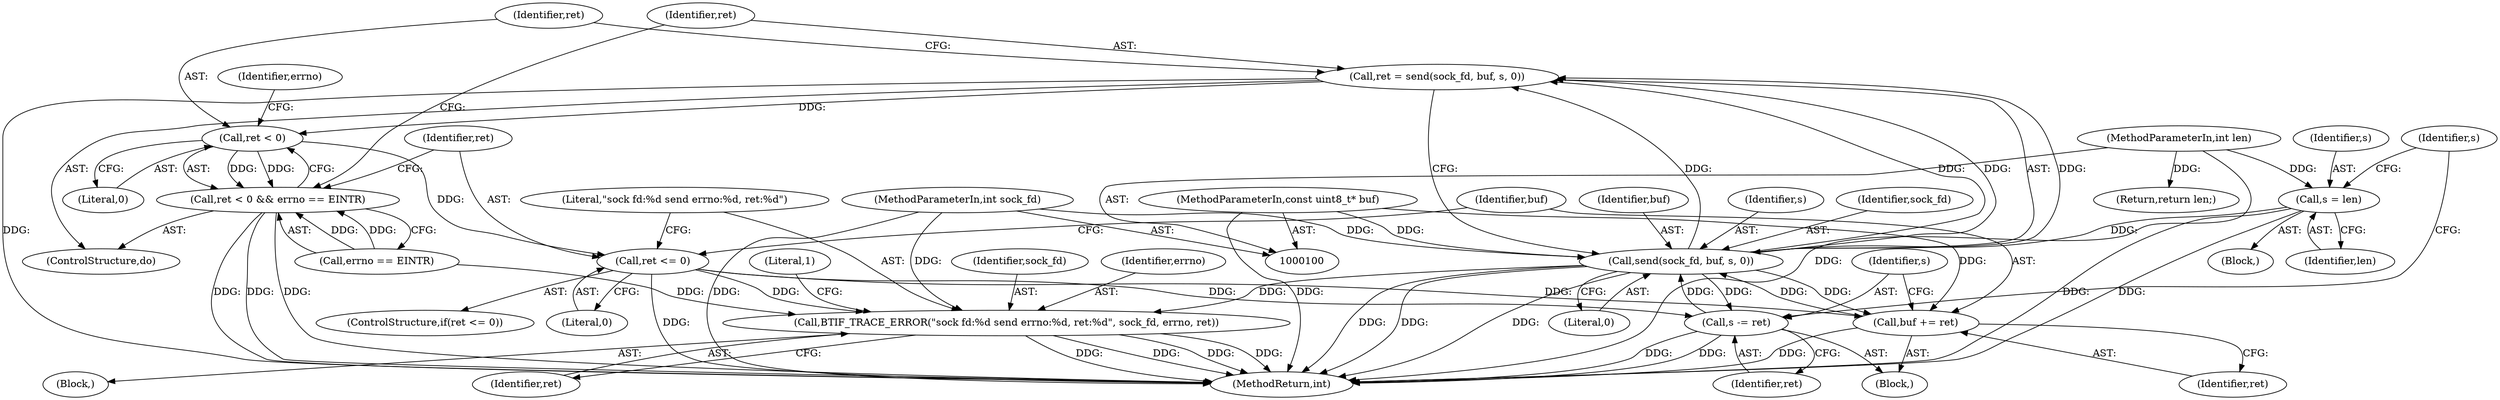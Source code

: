 digraph "1_Android_472271b153c5dc53c28beac55480a8d8434b2d5c_46@API" {
"1000114" [label="(Call,ret = send(sock_fd, buf, s, 0))"];
"1000116" [label="(Call,send(sock_fd, buf, s, 0))"];
"1000101" [label="(MethodParameterIn,int sock_fd)"];
"1000141" [label="(Call,buf += ret)"];
"1000129" [label="(Call,ret <= 0)"];
"1000122" [label="(Call,ret < 0)"];
"1000114" [label="(Call,ret = send(sock_fd, buf, s, 0))"];
"1000102" [label="(MethodParameterIn,const uint8_t* buf)"];
"1000106" [label="(Call,s = len)"];
"1000103" [label="(MethodParameterIn,int len)"];
"1000144" [label="(Call,s -= ret)"];
"1000121" [label="(Call,ret < 0 && errno == EINTR)"];
"1000133" [label="(Call,BTIF_TRACE_ERROR(\"sock fd:%d send errno:%d, ret:%d\", sock_fd, errno, ret))"];
"1000116" [label="(Call,send(sock_fd, buf, s, 0))"];
"1000133" [label="(Call,BTIF_TRACE_ERROR(\"sock fd:%d send errno:%d, ret:%d\", sock_fd, errno, ret))"];
"1000143" [label="(Identifier,ret)"];
"1000124" [label="(Literal,0)"];
"1000114" [label="(Call,ret = send(sock_fd, buf, s, 0))"];
"1000128" [label="(ControlStructure,if(ret <= 0))"];
"1000137" [label="(Identifier,ret)"];
"1000141" [label="(Call,buf += ret)"];
"1000134" [label="(Literal,\"sock fd:%d send errno:%d, ret:%d\")"];
"1000118" [label="(Identifier,buf)"];
"1000123" [label="(Identifier,ret)"];
"1000125" [label="(Call,errno == EINTR)"];
"1000115" [label="(Identifier,ret)"];
"1000119" [label="(Identifier,s)"];
"1000120" [label="(Literal,0)"];
"1000142" [label="(Identifier,buf)"];
"1000140" [label="(Literal,1)"];
"1000145" [label="(Identifier,s)"];
"1000129" [label="(Call,ret <= 0)"];
"1000108" [label="(Identifier,len)"];
"1000126" [label="(Identifier,errno)"];
"1000144" [label="(Call,s -= ret)"];
"1000130" [label="(Identifier,ret)"];
"1000117" [label="(Identifier,sock_fd)"];
"1000107" [label="(Identifier,s)"];
"1000135" [label="(Identifier,sock_fd)"];
"1000103" [label="(MethodParameterIn,int len)"];
"1000146" [label="(Identifier,ret)"];
"1000106" [label="(Call,s = len)"];
"1000112" [label="(Block,)"];
"1000121" [label="(Call,ret < 0 && errno == EINTR)"];
"1000111" [label="(Identifier,s)"];
"1000101" [label="(MethodParameterIn,int sock_fd)"];
"1000149" [label="(MethodReturn,int)"];
"1000113" [label="(ControlStructure,do)"];
"1000102" [label="(MethodParameterIn,const uint8_t* buf)"];
"1000132" [label="(Block,)"];
"1000122" [label="(Call,ret < 0)"];
"1000147" [label="(Return,return len;)"];
"1000131" [label="(Literal,0)"];
"1000104" [label="(Block,)"];
"1000136" [label="(Identifier,errno)"];
"1000114" -> "1000113"  [label="AST: "];
"1000114" -> "1000116"  [label="CFG: "];
"1000115" -> "1000114"  [label="AST: "];
"1000116" -> "1000114"  [label="AST: "];
"1000123" -> "1000114"  [label="CFG: "];
"1000114" -> "1000149"  [label="DDG: "];
"1000116" -> "1000114"  [label="DDG: "];
"1000116" -> "1000114"  [label="DDG: "];
"1000116" -> "1000114"  [label="DDG: "];
"1000116" -> "1000114"  [label="DDG: "];
"1000114" -> "1000122"  [label="DDG: "];
"1000116" -> "1000120"  [label="CFG: "];
"1000117" -> "1000116"  [label="AST: "];
"1000118" -> "1000116"  [label="AST: "];
"1000119" -> "1000116"  [label="AST: "];
"1000120" -> "1000116"  [label="AST: "];
"1000116" -> "1000149"  [label="DDG: "];
"1000116" -> "1000149"  [label="DDG: "];
"1000116" -> "1000149"  [label="DDG: "];
"1000101" -> "1000116"  [label="DDG: "];
"1000141" -> "1000116"  [label="DDG: "];
"1000102" -> "1000116"  [label="DDG: "];
"1000106" -> "1000116"  [label="DDG: "];
"1000144" -> "1000116"  [label="DDG: "];
"1000116" -> "1000133"  [label="DDG: "];
"1000116" -> "1000141"  [label="DDG: "];
"1000116" -> "1000144"  [label="DDG: "];
"1000101" -> "1000100"  [label="AST: "];
"1000101" -> "1000149"  [label="DDG: "];
"1000101" -> "1000133"  [label="DDG: "];
"1000141" -> "1000112"  [label="AST: "];
"1000141" -> "1000143"  [label="CFG: "];
"1000142" -> "1000141"  [label="AST: "];
"1000143" -> "1000141"  [label="AST: "];
"1000145" -> "1000141"  [label="CFG: "];
"1000141" -> "1000149"  [label="DDG: "];
"1000129" -> "1000141"  [label="DDG: "];
"1000102" -> "1000141"  [label="DDG: "];
"1000129" -> "1000128"  [label="AST: "];
"1000129" -> "1000131"  [label="CFG: "];
"1000130" -> "1000129"  [label="AST: "];
"1000131" -> "1000129"  [label="AST: "];
"1000134" -> "1000129"  [label="CFG: "];
"1000142" -> "1000129"  [label="CFG: "];
"1000129" -> "1000149"  [label="DDG: "];
"1000122" -> "1000129"  [label="DDG: "];
"1000129" -> "1000133"  [label="DDG: "];
"1000129" -> "1000144"  [label="DDG: "];
"1000122" -> "1000121"  [label="AST: "];
"1000122" -> "1000124"  [label="CFG: "];
"1000123" -> "1000122"  [label="AST: "];
"1000124" -> "1000122"  [label="AST: "];
"1000126" -> "1000122"  [label="CFG: "];
"1000121" -> "1000122"  [label="CFG: "];
"1000122" -> "1000121"  [label="DDG: "];
"1000122" -> "1000121"  [label="DDG: "];
"1000102" -> "1000100"  [label="AST: "];
"1000102" -> "1000149"  [label="DDG: "];
"1000106" -> "1000104"  [label="AST: "];
"1000106" -> "1000108"  [label="CFG: "];
"1000107" -> "1000106"  [label="AST: "];
"1000108" -> "1000106"  [label="AST: "];
"1000111" -> "1000106"  [label="CFG: "];
"1000106" -> "1000149"  [label="DDG: "];
"1000106" -> "1000149"  [label="DDG: "];
"1000103" -> "1000106"  [label="DDG: "];
"1000103" -> "1000100"  [label="AST: "];
"1000103" -> "1000149"  [label="DDG: "];
"1000103" -> "1000147"  [label="DDG: "];
"1000144" -> "1000112"  [label="AST: "];
"1000144" -> "1000146"  [label="CFG: "];
"1000145" -> "1000144"  [label="AST: "];
"1000146" -> "1000144"  [label="AST: "];
"1000111" -> "1000144"  [label="CFG: "];
"1000144" -> "1000149"  [label="DDG: "];
"1000144" -> "1000149"  [label="DDG: "];
"1000121" -> "1000113"  [label="AST: "];
"1000121" -> "1000125"  [label="CFG: "];
"1000125" -> "1000121"  [label="AST: "];
"1000115" -> "1000121"  [label="CFG: "];
"1000130" -> "1000121"  [label="CFG: "];
"1000121" -> "1000149"  [label="DDG: "];
"1000121" -> "1000149"  [label="DDG: "];
"1000121" -> "1000149"  [label="DDG: "];
"1000125" -> "1000121"  [label="DDG: "];
"1000125" -> "1000121"  [label="DDG: "];
"1000133" -> "1000132"  [label="AST: "];
"1000133" -> "1000137"  [label="CFG: "];
"1000134" -> "1000133"  [label="AST: "];
"1000135" -> "1000133"  [label="AST: "];
"1000136" -> "1000133"  [label="AST: "];
"1000137" -> "1000133"  [label="AST: "];
"1000140" -> "1000133"  [label="CFG: "];
"1000133" -> "1000149"  [label="DDG: "];
"1000133" -> "1000149"  [label="DDG: "];
"1000133" -> "1000149"  [label="DDG: "];
"1000133" -> "1000149"  [label="DDG: "];
"1000125" -> "1000133"  [label="DDG: "];
}
